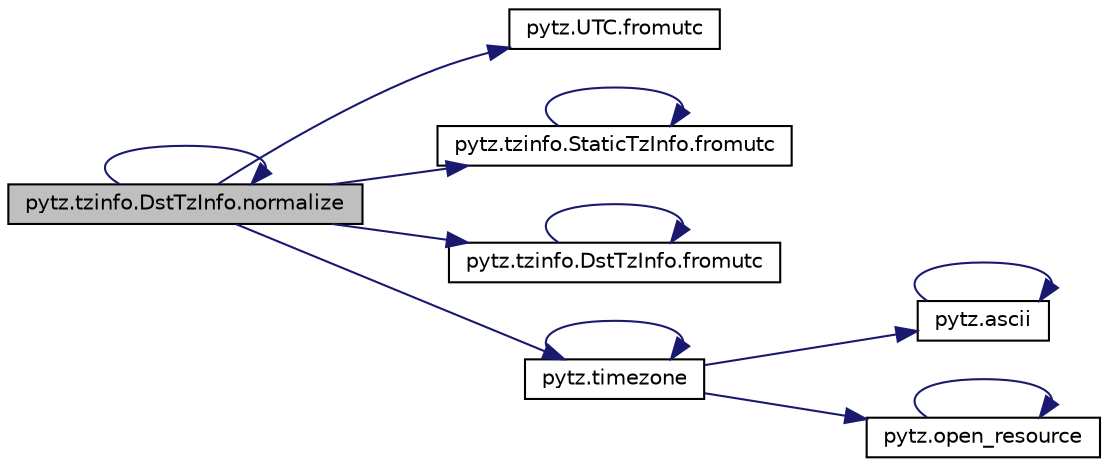 digraph "pytz.tzinfo.DstTzInfo.normalize"
{
 // LATEX_PDF_SIZE
  edge [fontname="Helvetica",fontsize="10",labelfontname="Helvetica",labelfontsize="10"];
  node [fontname="Helvetica",fontsize="10",shape=record];
  rankdir="LR";
  Node1 [label="pytz.tzinfo.DstTzInfo.normalize",height=0.2,width=0.4,color="black", fillcolor="grey75", style="filled", fontcolor="black",tooltip=" "];
  Node1 -> Node2 [color="midnightblue",fontsize="10",style="solid",fontname="Helvetica"];
  Node2 [label="pytz.UTC.fromutc",height=0.2,width=0.4,color="black", fillcolor="white", style="filled",URL="$d2/dd7/classpytz_1_1_u_t_c.html#a51afc7c64356bb95b55a0ccb82e868ac",tooltip=" "];
  Node1 -> Node3 [color="midnightblue",fontsize="10",style="solid",fontname="Helvetica"];
  Node3 [label="pytz.tzinfo.StaticTzInfo.fromutc",height=0.2,width=0.4,color="black", fillcolor="white", style="filled",URL="$d5/db5/classpytz_1_1tzinfo_1_1_static_tz_info.html#a19c329491d2cbda055eb0861d5c367b3",tooltip=" "];
  Node3 -> Node3 [color="midnightblue",fontsize="10",style="solid",fontname="Helvetica"];
  Node1 -> Node4 [color="midnightblue",fontsize="10",style="solid",fontname="Helvetica"];
  Node4 [label="pytz.tzinfo.DstTzInfo.fromutc",height=0.2,width=0.4,color="black", fillcolor="white", style="filled",URL="$d4/d11/classpytz_1_1tzinfo_1_1_dst_tz_info.html#a94e72e04262b17936c55030253811960",tooltip=" "];
  Node4 -> Node4 [color="midnightblue",fontsize="10",style="solid",fontname="Helvetica"];
  Node1 -> Node1 [color="midnightblue",fontsize="10",style="solid",fontname="Helvetica"];
  Node1 -> Node5 [color="midnightblue",fontsize="10",style="solid",fontname="Helvetica"];
  Node5 [label="pytz.timezone",height=0.2,width=0.4,color="black", fillcolor="white", style="filled",URL="$d2/df0/namespacepytz.html#a864aeabe33e444f56b55e925803db0be",tooltip=" "];
  Node5 -> Node6 [color="midnightblue",fontsize="10",style="solid",fontname="Helvetica"];
  Node6 [label="pytz.ascii",height=0.2,width=0.4,color="black", fillcolor="white", style="filled",URL="$d2/df0/namespacepytz.html#a3b47f581b0f7a2e44fc39a9e56941618",tooltip=" "];
  Node6 -> Node6 [color="midnightblue",fontsize="10",style="solid",fontname="Helvetica"];
  Node5 -> Node7 [color="midnightblue",fontsize="10",style="solid",fontname="Helvetica"];
  Node7 [label="pytz.open_resource",height=0.2,width=0.4,color="black", fillcolor="white", style="filled",URL="$d2/df0/namespacepytz.html#a902975213c079691292a54e1a341891c",tooltip=" "];
  Node7 -> Node7 [color="midnightblue",fontsize="10",style="solid",fontname="Helvetica"];
  Node5 -> Node5 [color="midnightblue",fontsize="10",style="solid",fontname="Helvetica"];
}
